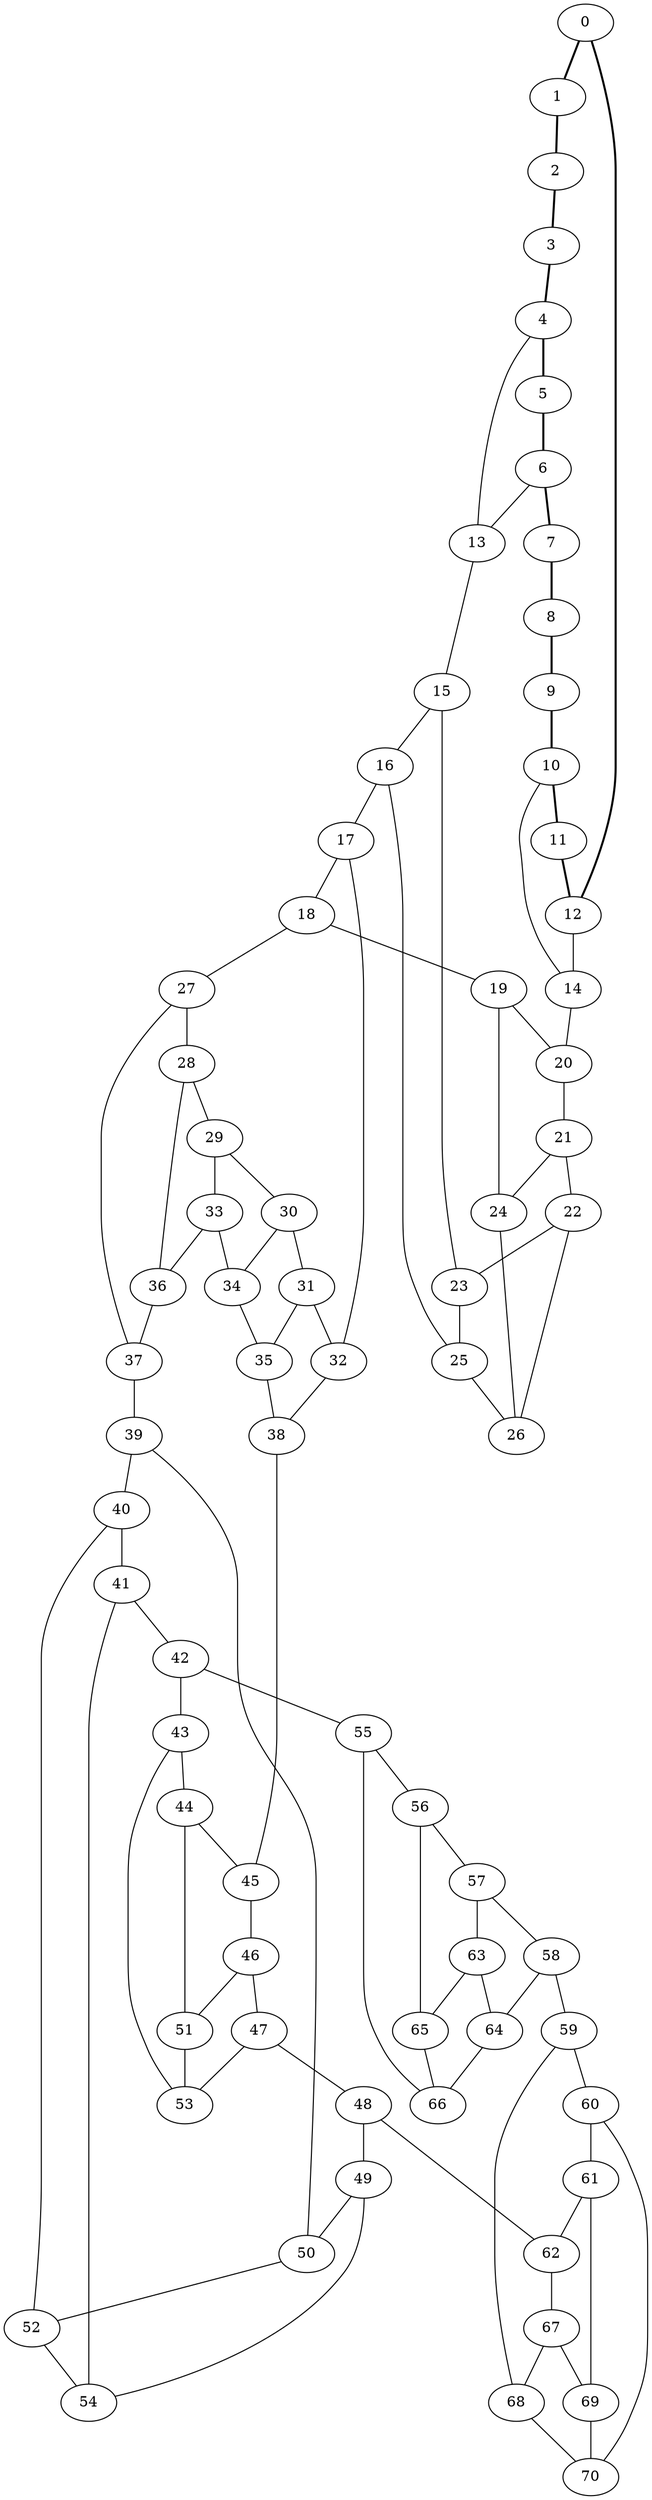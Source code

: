 //Inside of this graph isn't 3-connected
graph G {
0 [ pos = " 13.00,0.00!" ];
0 -- 1[style=bold];
0 -- 12[style=bold];
1 [ pos = " 11.51,6.04!" ];
1 -- 2[style=bold];
2 [ pos = " 7.38,10.70!" ];
2 -- 3[style=bold];
3 [ pos = " 1.57,12.91!" ];
3 -- 4[style=bold];
4 [ pos = " -4.61,12.16!" ];
4 -- 5[style=bold];
4 -- 13;
5 [ pos = " -9.73,8.62!" ];
5 -- 6[style=bold];
6 [ pos = " -12.62,3.11!" ];
6 -- 7[style=bold];
6 -- 13;
7 [ pos = " -12.62,-3.11!" ];
7 -- 8[style=bold];
8 [ pos = " -9.73,-8.62!" ];
8 -- 9[style=bold];
9 [ pos = " -4.61,-12.16!" ];
9 -- 10[style=bold];
10 [ pos = " 1.57,-12.91!" ];
10 -- 11[style=bold];
10 -- 14;
11 [ pos = " 7.38,-10.70!" ];
11 -- 12[style=bold];
12 [ pos = " 11.51,-6.04!" ];
12 -- 14;
13 -- 15;
14 -- 20;
15 -- 16;
15 -- 23;
16 -- 17;
16 -- 25;
17 -- 18;
17 -- 32;
18 -- 19;
18 -- 27;
19 -- 20;
19 -- 24;
20 -- 21;
21 -- 22;
21 -- 24;
22 -- 23;
22 -- 26;
23 -- 25;
24 -- 26;
25 -- 26;
27 -- 28;
27 -- 37;
28 -- 29;
28 -- 36;
29 -- 30;
29 -- 33;
30 -- 31;
30 -- 34;
31 -- 32;
31 -- 35;
32 -- 38;
33 -- 34;
33 -- 36;
34 -- 35;
35 -- 38;
36 -- 37;
37 -- 39;
38 -- 45;
39 -- 40;
39 -- 50;
40 -- 41;
40 -- 52;
41 -- 42;
41 -- 54;
42 -- 43;
42 -- 55;
43 -- 44;
43 -- 53;
44 -- 45;
44 -- 51;
45 -- 46;
46 -- 47;
46 -- 51;
47 -- 48;
47 -- 53;
48 -- 49;
48 -- 62;
49 -- 50;
49 -- 54;
50 -- 52;
51 -- 53;
52 -- 54;
55 -- 56;
55 -- 66;
56 -- 57;
56 -- 65;
57 -- 58;
57 -- 63;
58 -- 59;
58 -- 64;
59 -- 60;
59 -- 68;
60 -- 61;
60 -- 70;
61 -- 62;
61 -- 69;
62 -- 67;
63 -- 64;
63 -- 65;
64 -- 66;
65 -- 66;
67 -- 68;
67 -- 69;
68 -- 70;
69 -- 70;
}
